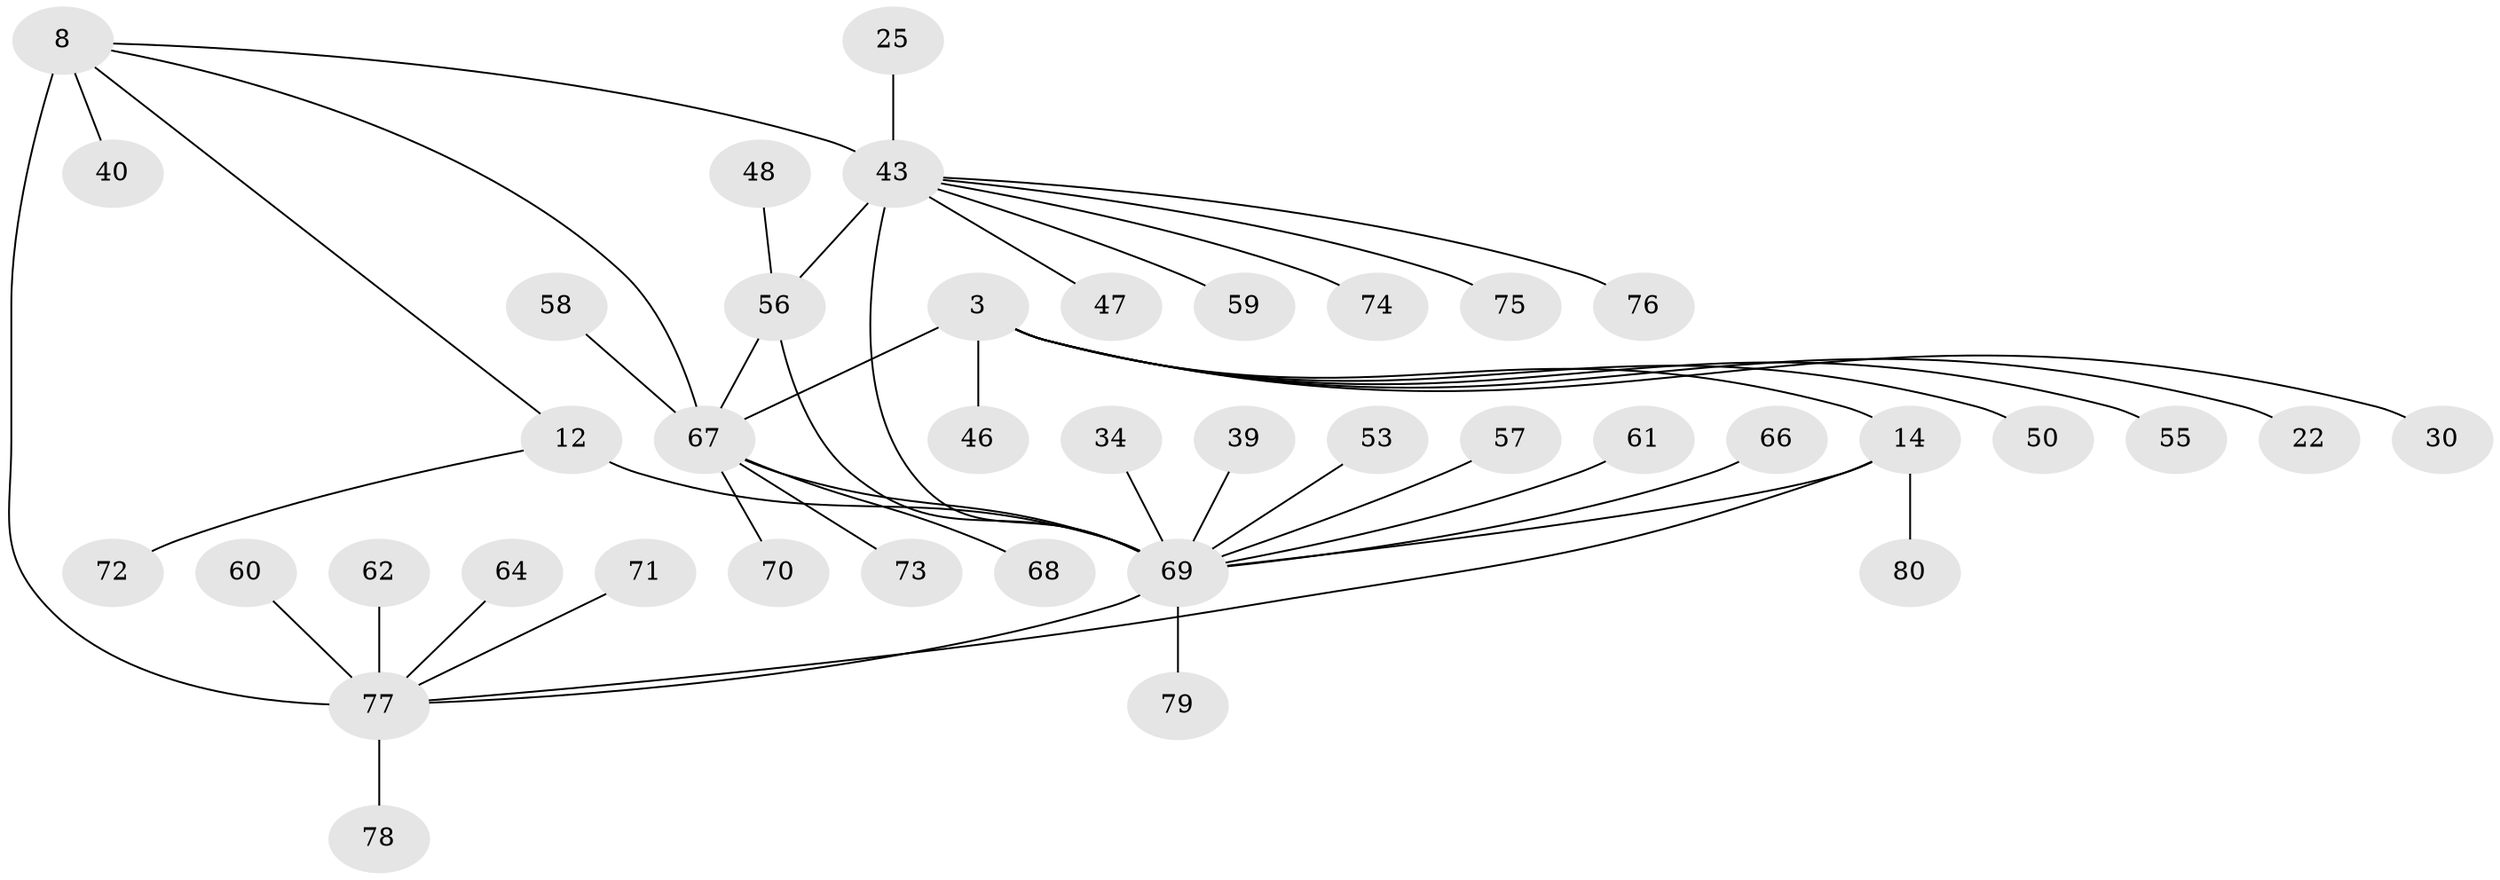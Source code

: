 // original degree distribution, {10: 0.025, 7: 0.0375, 5: 0.0625, 9: 0.025, 6: 0.0375, 12: 0.0125, 4: 0.0375, 8: 0.0125, 1: 0.575, 3: 0.025, 2: 0.15}
// Generated by graph-tools (version 1.1) at 2025/55/03/09/25 04:55:10]
// undirected, 40 vertices, 46 edges
graph export_dot {
graph [start="1"]
  node [color=gray90,style=filled];
  3 [super="+2"];
  8 [super="+6"];
  12 [super="+10"];
  14 [super="+13"];
  22;
  25;
  30;
  34;
  39;
  40;
  43 [super="+38+37"];
  46;
  47;
  48;
  50;
  53;
  55 [super="+51"];
  56 [super="+31+33+20"];
  57;
  58;
  59;
  60;
  61 [super="+42"];
  62 [super="+32"];
  64 [super="+52"];
  66;
  67 [super="+4+21+23+29+44+54"];
  68;
  69 [super="+11+26+28+16"];
  70 [super="+63"];
  71;
  72;
  73;
  74;
  75;
  76;
  77 [super="+65"];
  78;
  79 [super="+41"];
  80;
  3 -- 46;
  3 -- 50;
  3 -- 22;
  3 -- 30;
  3 -- 14;
  3 -- 55;
  3 -- 67 [weight=4];
  8 -- 40;
  8 -- 12;
  8 -- 67;
  8 -- 43;
  8 -- 77 [weight=4];
  12 -- 72;
  12 -- 69 [weight=5];
  14 -- 80;
  14 -- 69 [weight=4];
  14 -- 77;
  25 -- 43;
  34 -- 69;
  39 -- 69;
  43 -- 69 [weight=2];
  43 -- 74;
  43 -- 75;
  43 -- 76;
  43 -- 47;
  43 -- 59;
  43 -- 56 [weight=4];
  48 -- 56;
  53 -- 69;
  56 -- 69 [weight=2];
  56 -- 67;
  57 -- 69;
  58 -- 67;
  60 -- 77;
  61 -- 69;
  62 -- 77;
  64 -- 77;
  66 -- 69;
  67 -- 68;
  67 -- 70;
  67 -- 73;
  67 -- 69;
  69 -- 77 [weight=2];
  69 -- 79;
  71 -- 77;
  77 -- 78;
}
